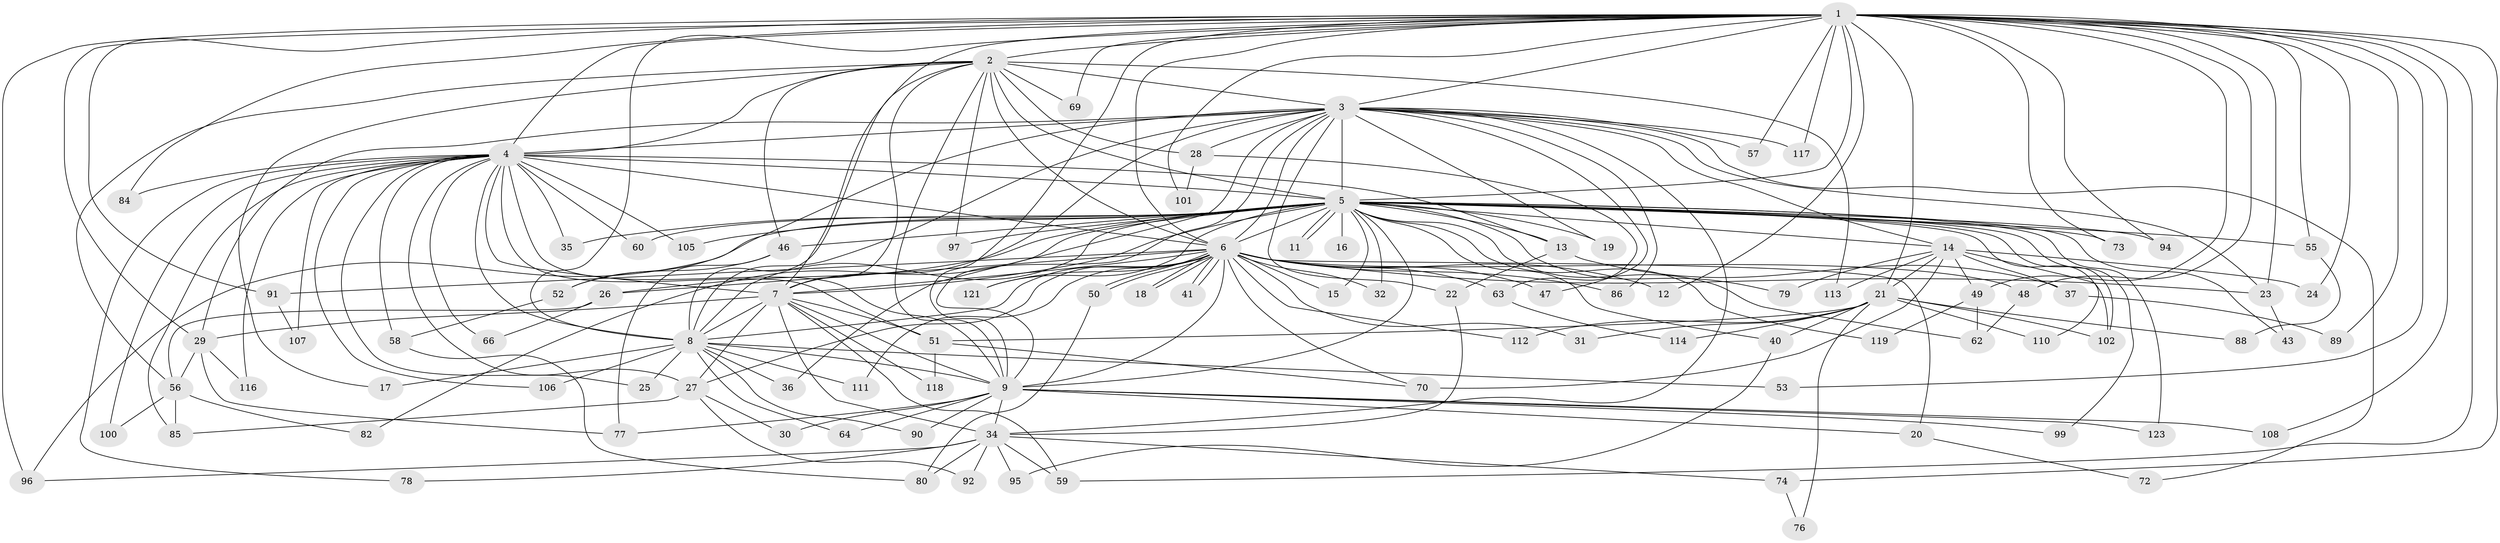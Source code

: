 // original degree distribution, {29: 0.008130081300813009, 17: 0.016260162601626018, 22: 0.008130081300813009, 26: 0.008130081300813009, 31: 0.008130081300813009, 33: 0.008130081300813009, 16: 0.008130081300813009, 19: 0.016260162601626018, 2: 0.5853658536585366, 5: 0.016260162601626018, 11: 0.008130081300813009, 4: 0.07317073170731707, 6: 0.032520325203252036, 3: 0.18699186991869918, 10: 0.008130081300813009, 9: 0.008130081300813009}
// Generated by graph-tools (version 1.1) at 2025/41/03/06/25 10:41:34]
// undirected, 98 vertices, 228 edges
graph export_dot {
graph [start="1"]
  node [color=gray90,style=filled];
  1 [super="+44"];
  2 [super="+45"];
  3 [super="+68"];
  4 [super="+42"];
  5 [super="+10"];
  6 [super="+75"];
  7 [super="+81"];
  8;
  9 [super="+54"];
  11;
  12;
  13 [super="+115"];
  14 [super="+87"];
  15;
  16;
  17;
  18;
  19;
  20;
  21 [super="+39"];
  22;
  23 [super="+33"];
  24;
  25;
  26;
  27 [super="+38"];
  28;
  29;
  30;
  31;
  32;
  34 [super="+65"];
  35;
  36;
  37;
  40 [super="+61"];
  41;
  43;
  46;
  47;
  48;
  49 [super="+71"];
  50;
  51 [super="+93"];
  52;
  53;
  55;
  56 [super="+67"];
  57;
  58;
  59 [super="+104"];
  60;
  62;
  63;
  64;
  66;
  69;
  70 [super="+83"];
  72;
  73;
  74;
  76;
  77 [super="+120"];
  78;
  79;
  80 [super="+122"];
  82;
  84;
  85 [super="+98"];
  86;
  88;
  89;
  90;
  91;
  92;
  94;
  95;
  96 [super="+109"];
  97;
  99;
  100;
  101;
  102 [super="+103"];
  105;
  106;
  107;
  108;
  110;
  111;
  112;
  113;
  114;
  116;
  117;
  118;
  119;
  121;
  123;
  1 -- 2;
  1 -- 3;
  1 -- 4;
  1 -- 5 [weight=2];
  1 -- 6;
  1 -- 7;
  1 -- 8;
  1 -- 9 [weight=2];
  1 -- 12;
  1 -- 21 [weight=2];
  1 -- 24;
  1 -- 48;
  1 -- 49;
  1 -- 53;
  1 -- 55;
  1 -- 57;
  1 -- 69;
  1 -- 73;
  1 -- 84;
  1 -- 89;
  1 -- 91;
  1 -- 94;
  1 -- 101;
  1 -- 108;
  1 -- 117;
  1 -- 74;
  1 -- 59;
  1 -- 29;
  1 -- 23;
  1 -- 96;
  2 -- 3;
  2 -- 4;
  2 -- 5 [weight=3];
  2 -- 6;
  2 -- 7;
  2 -- 8;
  2 -- 9;
  2 -- 17;
  2 -- 28;
  2 -- 46;
  2 -- 69;
  2 -- 97;
  2 -- 113;
  2 -- 56;
  3 -- 4;
  3 -- 5 [weight=2];
  3 -- 6;
  3 -- 7;
  3 -- 8;
  3 -- 9;
  3 -- 19;
  3 -- 22;
  3 -- 23;
  3 -- 28;
  3 -- 29;
  3 -- 36;
  3 -- 47;
  3 -- 52;
  3 -- 57;
  3 -- 72;
  3 -- 86;
  3 -- 117;
  3 -- 14;
  3 -- 34;
  4 -- 5 [weight=2];
  4 -- 6;
  4 -- 7;
  4 -- 8;
  4 -- 9 [weight=2];
  4 -- 13 [weight=2];
  4 -- 25;
  4 -- 35;
  4 -- 51;
  4 -- 58;
  4 -- 60;
  4 -- 66;
  4 -- 78;
  4 -- 84;
  4 -- 85;
  4 -- 100;
  4 -- 105;
  4 -- 106;
  4 -- 116;
  4 -- 107;
  4 -- 27;
  5 -- 6 [weight=2];
  5 -- 7 [weight=2];
  5 -- 8 [weight=2];
  5 -- 9 [weight=2];
  5 -- 11;
  5 -- 11;
  5 -- 14 [weight=2];
  5 -- 15;
  5 -- 16 [weight=2];
  5 -- 19;
  5 -- 26;
  5 -- 32;
  5 -- 35;
  5 -- 40;
  5 -- 46;
  5 -- 60;
  5 -- 62;
  5 -- 73;
  5 -- 82;
  5 -- 94;
  5 -- 97;
  5 -- 99;
  5 -- 102;
  5 -- 105;
  5 -- 110;
  5 -- 13;
  5 -- 79;
  5 -- 55;
  5 -- 96;
  5 -- 43;
  5 -- 119;
  5 -- 121;
  5 -- 123;
  6 -- 7;
  6 -- 8;
  6 -- 9;
  6 -- 12;
  6 -- 15;
  6 -- 18;
  6 -- 18;
  6 -- 20 [weight=2];
  6 -- 23;
  6 -- 26;
  6 -- 27;
  6 -- 31;
  6 -- 32;
  6 -- 41;
  6 -- 41;
  6 -- 47;
  6 -- 48;
  6 -- 50;
  6 -- 50;
  6 -- 63;
  6 -- 86;
  6 -- 91;
  6 -- 111;
  6 -- 112;
  6 -- 121;
  6 -- 70;
  7 -- 8;
  7 -- 9;
  7 -- 27;
  7 -- 29;
  7 -- 34 [weight=2];
  7 -- 51;
  7 -- 59;
  7 -- 118;
  8 -- 9;
  8 -- 17;
  8 -- 25;
  8 -- 36;
  8 -- 53;
  8 -- 64;
  8 -- 90;
  8 -- 106;
  8 -- 111;
  9 -- 20;
  9 -- 30;
  9 -- 34;
  9 -- 77;
  9 -- 90;
  9 -- 99;
  9 -- 108;
  9 -- 123;
  9 -- 64;
  13 -- 22;
  13 -- 37;
  14 -- 21;
  14 -- 24;
  14 -- 37;
  14 -- 49;
  14 -- 70;
  14 -- 79;
  14 -- 113;
  14 -- 102;
  20 -- 72;
  21 -- 31;
  21 -- 102;
  21 -- 112;
  21 -- 40 [weight=2];
  21 -- 76;
  21 -- 110;
  21 -- 114;
  21 -- 88;
  21 -- 51;
  22 -- 34;
  23 -- 43;
  26 -- 56;
  26 -- 66;
  27 -- 30;
  27 -- 92;
  27 -- 85;
  28 -- 63;
  28 -- 101;
  29 -- 56;
  29 -- 116;
  29 -- 77;
  34 -- 74;
  34 -- 78;
  34 -- 80;
  34 -- 92;
  34 -- 95;
  34 -- 96;
  34 -- 59;
  37 -- 89;
  40 -- 95;
  46 -- 52;
  46 -- 77;
  48 -- 62;
  49 -- 119;
  49 -- 62;
  50 -- 80;
  51 -- 70;
  51 -- 118;
  52 -- 58;
  55 -- 88;
  56 -- 82;
  56 -- 100;
  56 -- 85;
  58 -- 80;
  63 -- 114;
  74 -- 76;
  91 -- 107;
}
